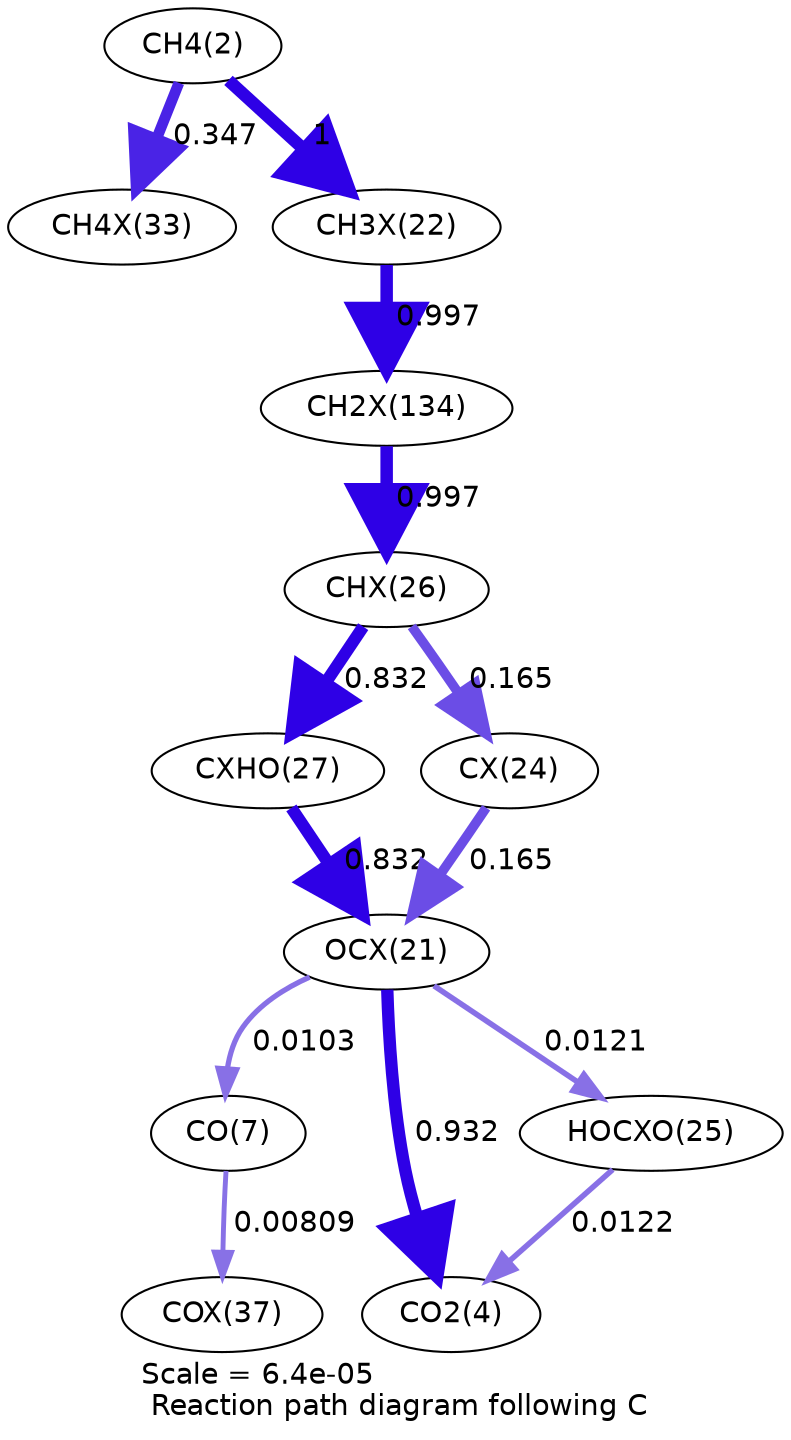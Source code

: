 digraph reaction_paths {
center=1;
s4 -> s31[fontname="Helvetica", penwidth=5.2, arrowsize=2.6, color="0.7, 0.847, 0.9"
, label=" 0.347"];
s4 -> s25[fontname="Helvetica", penwidth=6, arrowsize=3, color="0.7, 1.5, 0.9"
, label=" 1"];
s25 -> s36[fontname="Helvetica", penwidth=6, arrowsize=3, color="0.7, 1.5, 0.9"
, label=" 0.997"];
s36 -> s29[fontname="Helvetica", penwidth=6, arrowsize=3, color="0.7, 1.5, 0.9"
, label=" 0.997"];
s29 -> s30[fontname="Helvetica", penwidth=5.86, arrowsize=2.93, color="0.7, 1.33, 0.9"
, label=" 0.832"];
s29 -> s27[fontname="Helvetica", penwidth=4.64, arrowsize=2.32, color="0.7, 0.665, 0.9"
, label=" 0.165"];
s30 -> s24[fontname="Helvetica", penwidth=5.86, arrowsize=2.93, color="0.7, 1.33, 0.9"
, label=" 0.832"];
s24 -> s9[fontname="Helvetica", penwidth=2.54, arrowsize=1.27, color="0.7, 0.51, 0.9"
, label=" 0.0103"];
s9 -> s35[fontname="Helvetica", penwidth=2.36, arrowsize=1.18, color="0.7, 0.508, 0.9"
, label=" 0.00809"];
s24 -> s6[fontname="Helvetica", penwidth=5.95, arrowsize=2.97, color="0.7, 1.43, 0.9"
, label=" 0.932"];
s27 -> s24[fontname="Helvetica", penwidth=4.64, arrowsize=2.32, color="0.7, 0.665, 0.9"
, label=" 0.165"];
s24 -> s28[fontname="Helvetica", penwidth=2.67, arrowsize=1.34, color="0.7, 0.512, 0.9"
, label=" 0.0121"];
s28 -> s6[fontname="Helvetica", penwidth=2.67, arrowsize=1.34, color="0.7, 0.512, 0.9"
, label=" 0.0122"];
s4 [ fontname="Helvetica", label="CH4(2)"];
s6 [ fontname="Helvetica", label="CO2(4)"];
s9 [ fontname="Helvetica", label="CO(7)"];
s24 [ fontname="Helvetica", label="OCX(21)"];
s25 [ fontname="Helvetica", label="CH3X(22)"];
s27 [ fontname="Helvetica", label="CX(24)"];
s28 [ fontname="Helvetica", label="HOCXO(25)"];
s29 [ fontname="Helvetica", label="CHX(26)"];
s30 [ fontname="Helvetica", label="CXHO(27)"];
s31 [ fontname="Helvetica", label="CH4X(33)"];
s35 [ fontname="Helvetica", label="COX(37)"];
s36 [ fontname="Helvetica", label="CH2X(134)"];
 label = "Scale = 6.4e-05\l Reaction path diagram following C";
 fontname = "Helvetica";
}
